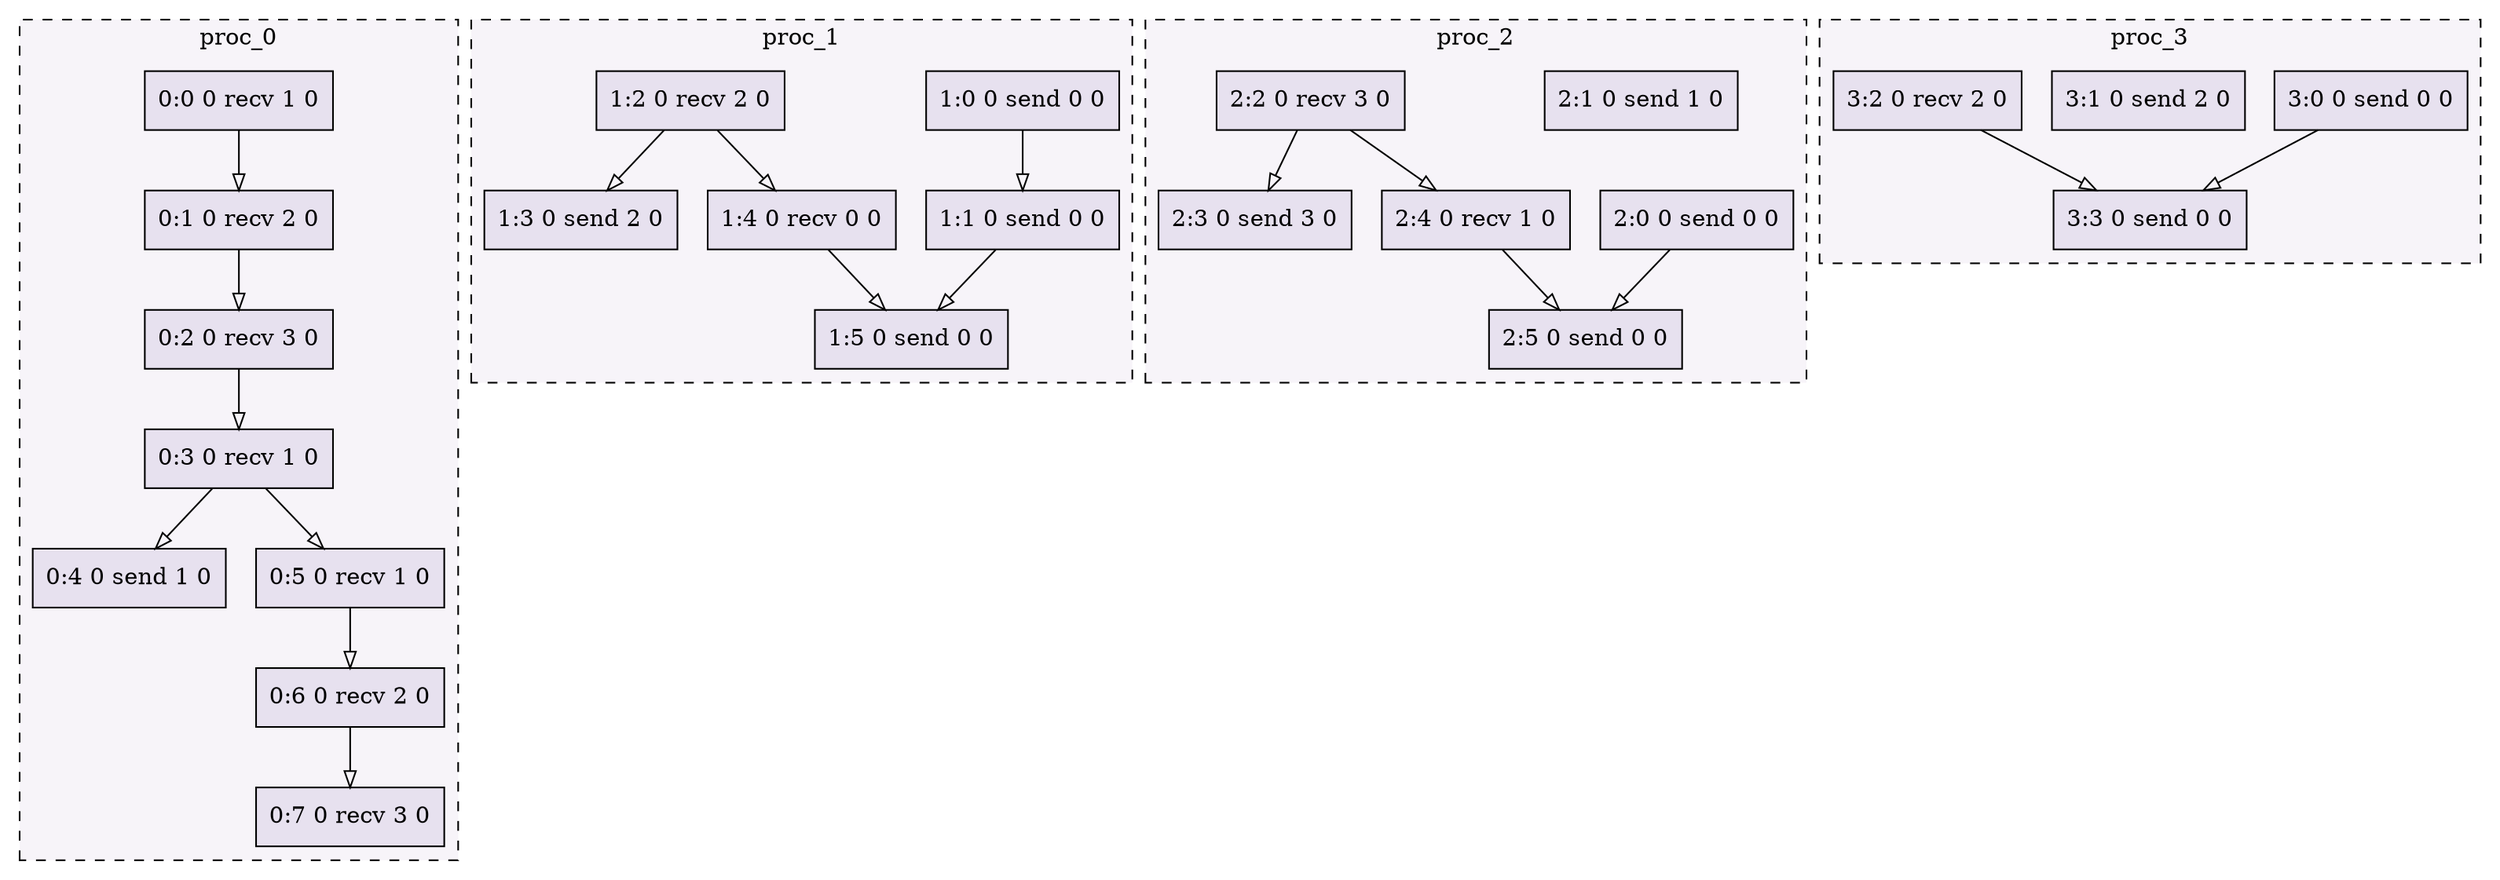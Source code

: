 digraph{node[shape=record style=filled colorscheme=purd9 fillcolor=2];subgraph cluster0{style=dashed;colorscheme=purd9;bgcolor=1;edge[arrowhead=empty];label=proc_0;0[label="0:0 0 recv 1 0"];1[label="0:1 0 recv 2 0"];2[label="0:2 0 recv 3 0"];3[label="0:3 0 recv 1 0"];4[label="0:4 0 send 1 0"];5[label="0:5 0 recv 1 0"];6[label="0:6 0 recv 2 0"];7[label="0:7 0 recv 3 0"];0->1;1->2;2->3;3->4;3->5;5->6;6->7;}subgraph cluster1{style=dashed;colorscheme=purd9;bgcolor=1;edge[arrowhead=empty];label=proc_1;8[label="1:0 0 send 0 0"];9[label="1:1 0 send 0 0"];10[label="1:2 0 recv 2 0"];11[label="1:3 0 send 2 0"];12[label="1:4 0 recv 0 0"];13[label="1:5 0 send 0 0"];8->9;10->11;10->12;12->13;9->13;}subgraph cluster2{style=dashed;colorscheme=purd9;bgcolor=1;edge[arrowhead=empty];label=proc_2;14[label="2:0 0 send 0 0"];15[label="2:1 0 send 1 0"];16[label="2:2 0 recv 3 0"];17[label="2:3 0 send 3 0"];18[label="2:4 0 recv 1 0"];19[label="2:5 0 send 0 0"];16->17;16->18;18->19;14->19;}subgraph cluster3{style=dashed;colorscheme=purd9;bgcolor=1;edge[arrowhead=empty];label=proc_3;20[label="3:0 0 send 0 0"];21[label="3:1 0 send 2 0"];22[label="3:2 0 recv 2 0"];23[label="3:3 0 send 0 0"];22->23;20->23;}}